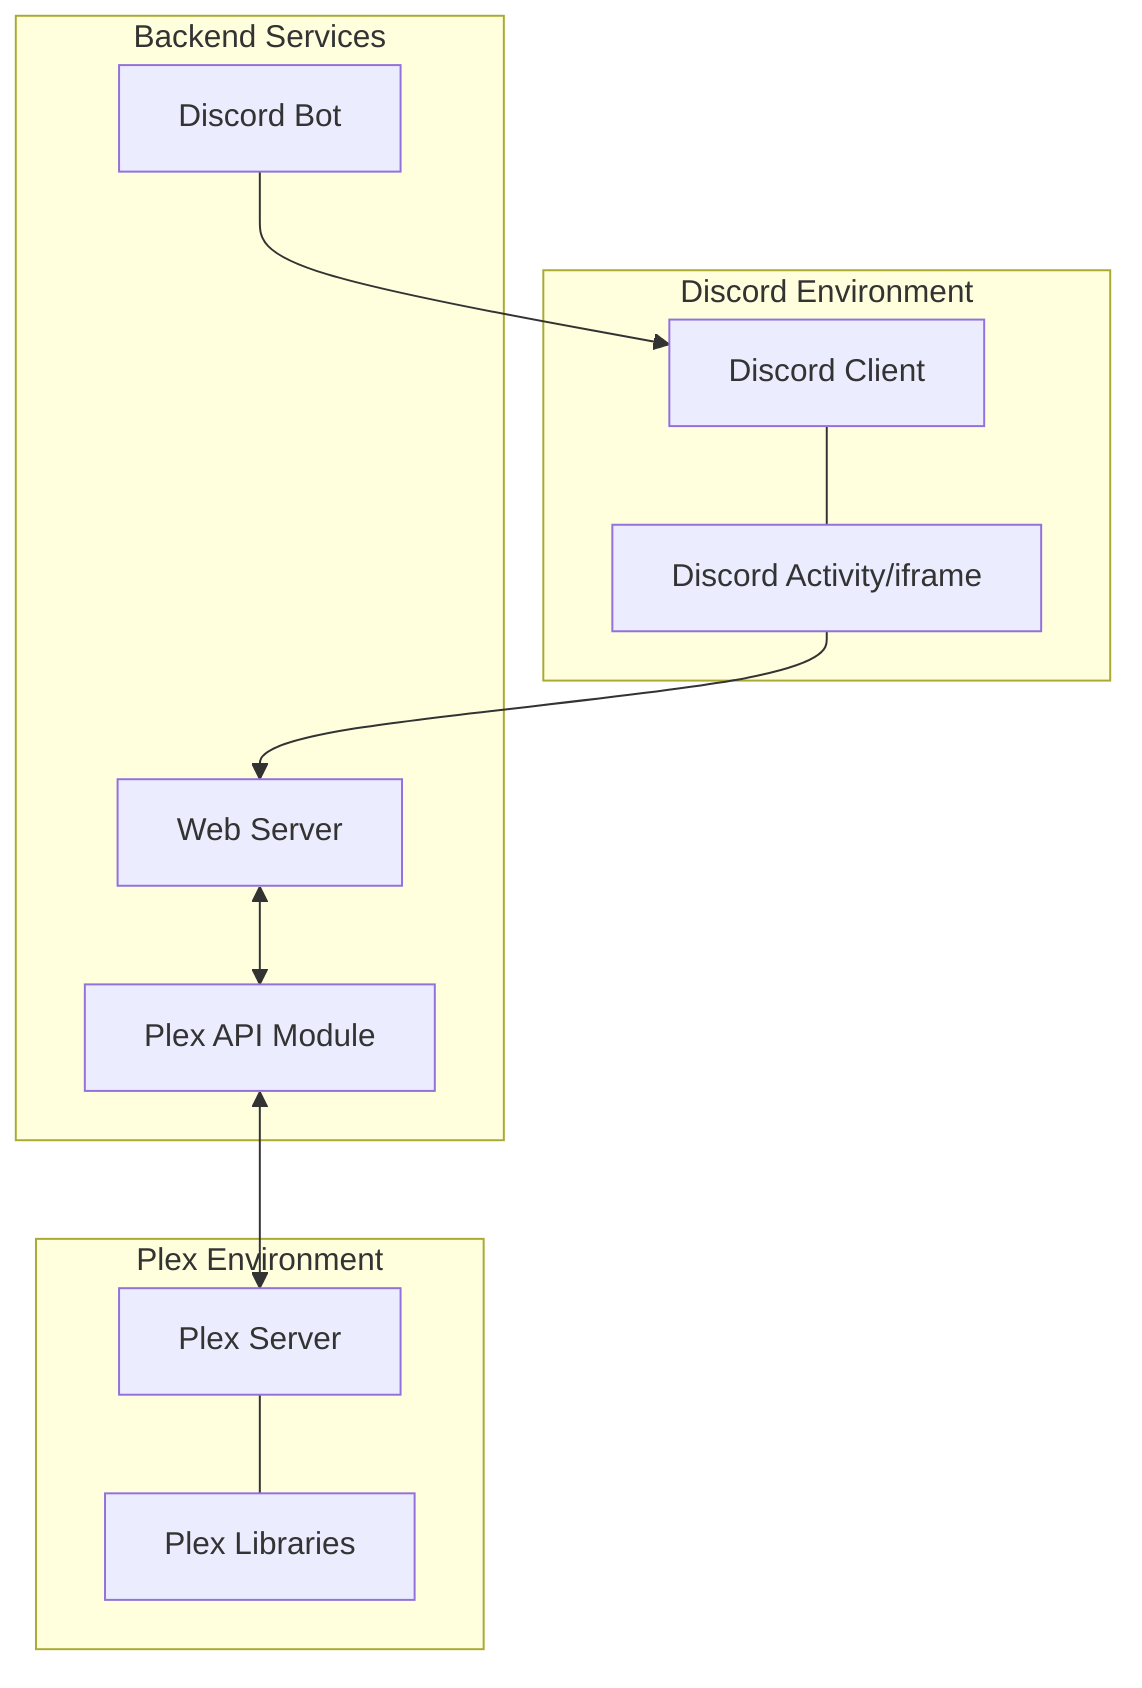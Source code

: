graph TB
    subgraph Discord["Discord Environment"]
        DC[Discord Client]
        DA[Discord Activity/iframe]
    end

    subgraph Backend["Backend Services"]
        DB[Discord Bot]
        WS[Web Server]
        PA[Plex API Module]
    end

    subgraph Plex["Plex Environment"]
        PS[Plex Server]
        PL[Plex Libraries]
    end

    DC --- DA
    DA --> WS
    DB --> DC
    WS <--> PA
    PA <--> PS
    PS --- PL